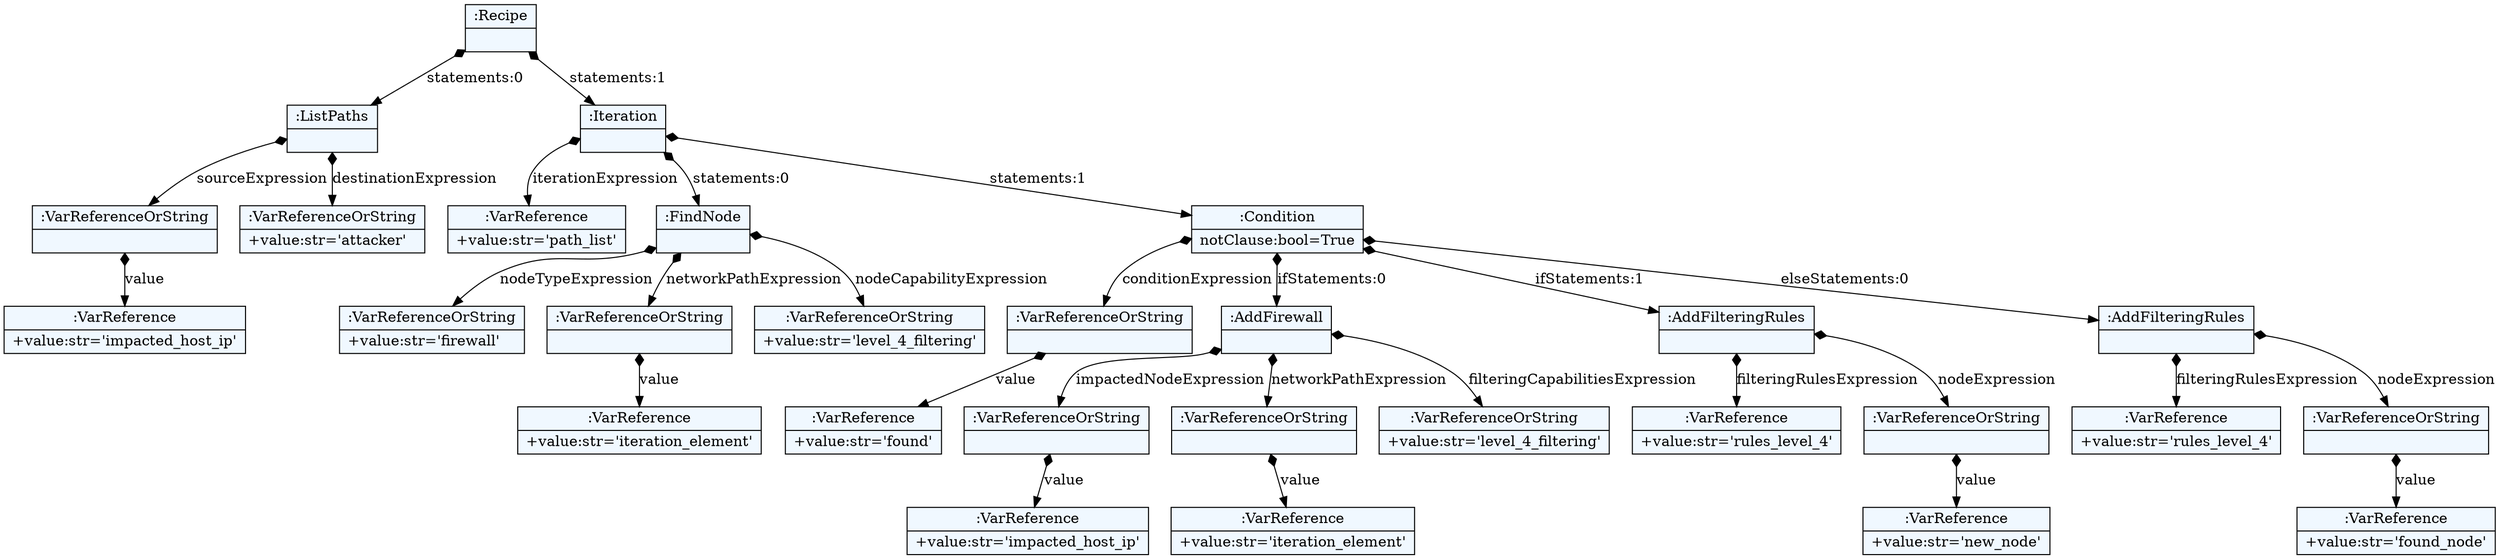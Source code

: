
    digraph textX {
    fontname = "Bitstream Vera Sans"
    fontsize = 8
    node[
        shape=record,
        style=filled,
        fillcolor=aliceblue
    ]
    nodesep = 0.3
    edge[dir=black,arrowtail=empty]


4424707296 -> 4424276704 [label="statements:0" arrowtail=diamond dir=both]
4424276704 -> 4423804016 [label="sourceExpression" arrowtail=diamond dir=both]
4423804016 -> 4427668192 [label="value" arrowtail=diamond dir=both]
4427668192[label="{:VarReference|+value:str='impacted_host_ip'\l}"]
4423804016[label="{:VarReferenceOrString|}"]
4424276704 -> 4423803728 [label="destinationExpression" arrowtail=diamond dir=both]
4423803728[label="{:VarReferenceOrString|+value:str='attacker'\l}"]
4424276704[label="{:ListPaths|}"]
4424707296 -> 4423803296 [label="statements:1" arrowtail=diamond dir=both]
4423803296 -> 4427668528 [label="iterationExpression" arrowtail=diamond dir=both]
4427668528[label="{:VarReference|+value:str='path_list'\l}"]
4423803296 -> 4427396480 [label="statements:0" arrowtail=diamond dir=both]
4427396480 -> 4427396576 [label="nodeTypeExpression" arrowtail=diamond dir=both]
4427396576[label="{:VarReferenceOrString|+value:str='firewall'\l}"]
4427396480 -> 4427397872 [label="networkPathExpression" arrowtail=diamond dir=both]
4427397872 -> 4428501088 [label="value" arrowtail=diamond dir=both]
4428501088[label="{:VarReference|+value:str='iteration_element'\l}"]
4427397872[label="{:VarReferenceOrString|}"]
4427396480 -> 4428501136 [label="nodeCapabilityExpression" arrowtail=diamond dir=both]
4428501136[label="{:VarReferenceOrString|+value:str='level_4_filtering'\l}"]
4427396480[label="{:FindNode|}"]
4423803296 -> 4427397968 [label="statements:1" arrowtail=diamond dir=both]
4427397968 -> 4428500512 [label="conditionExpression" arrowtail=diamond dir=both]
4428500512 -> 4428500464 [label="value" arrowtail=diamond dir=both]
4428500464[label="{:VarReference|+value:str='found'\l}"]
4428500512[label="{:VarReferenceOrString|}"]
4427397968 -> 4428500320 [label="ifStatements:0" arrowtail=diamond dir=both]
4428500320 -> 4428500080 [label="impactedNodeExpression" arrowtail=diamond dir=both]
4428500080 -> 4428499792 [label="value" arrowtail=diamond dir=both]
4428499792[label="{:VarReference|+value:str='impacted_host_ip'\l}"]
4428500080[label="{:VarReferenceOrString|}"]
4428500320 -> 4428500128 [label="networkPathExpression" arrowtail=diamond dir=both]
4428500128 -> 4428501184 [label="value" arrowtail=diamond dir=both]
4428501184[label="{:VarReference|+value:str='iteration_element'\l}"]
4428500128[label="{:VarReferenceOrString|}"]
4428500320 -> 4428500416 [label="filteringCapabilitiesExpression" arrowtail=diamond dir=both]
4428500416[label="{:VarReferenceOrString|+value:str='level_4_filtering'\l}"]
4428500320[label="{:AddFirewall|}"]
4427397968 -> 4428500368 [label="ifStatements:1" arrowtail=diamond dir=both]
4428500368 -> 4428501328 [label="filteringRulesExpression" arrowtail=diamond dir=both]
4428501328[label="{:VarReference|+value:str='rules_level_4'\l}"]
4428500368 -> 4428501232 [label="nodeExpression" arrowtail=diamond dir=both]
4428501232 -> 4428510976 [label="value" arrowtail=diamond dir=both]
4428510976[label="{:VarReference|+value:str='new_node'\l}"]
4428501232[label="{:VarReferenceOrString|}"]
4428500368[label="{:AddFilteringRules|}"]
4427397968 -> 4428501280 [label="elseStatements:0" arrowtail=diamond dir=both]
4428501280 -> 4428501568 [label="filteringRulesExpression" arrowtail=diamond dir=both]
4428501568[label="{:VarReference|+value:str='rules_level_4'\l}"]
4428501280 -> 4428501712 [label="nodeExpression" arrowtail=diamond dir=both]
4428501712 -> 4428503968 [label="value" arrowtail=diamond dir=both]
4428503968[label="{:VarReference|+value:str='found_node'\l}"]
4428501712[label="{:VarReferenceOrString|}"]
4428501280[label="{:AddFilteringRules|}"]
4427397968[label="{:Condition|notClause:bool=True\l}"]
4423803296[label="{:Iteration|}"]
4424707296[label="{:Recipe|}"]

}
